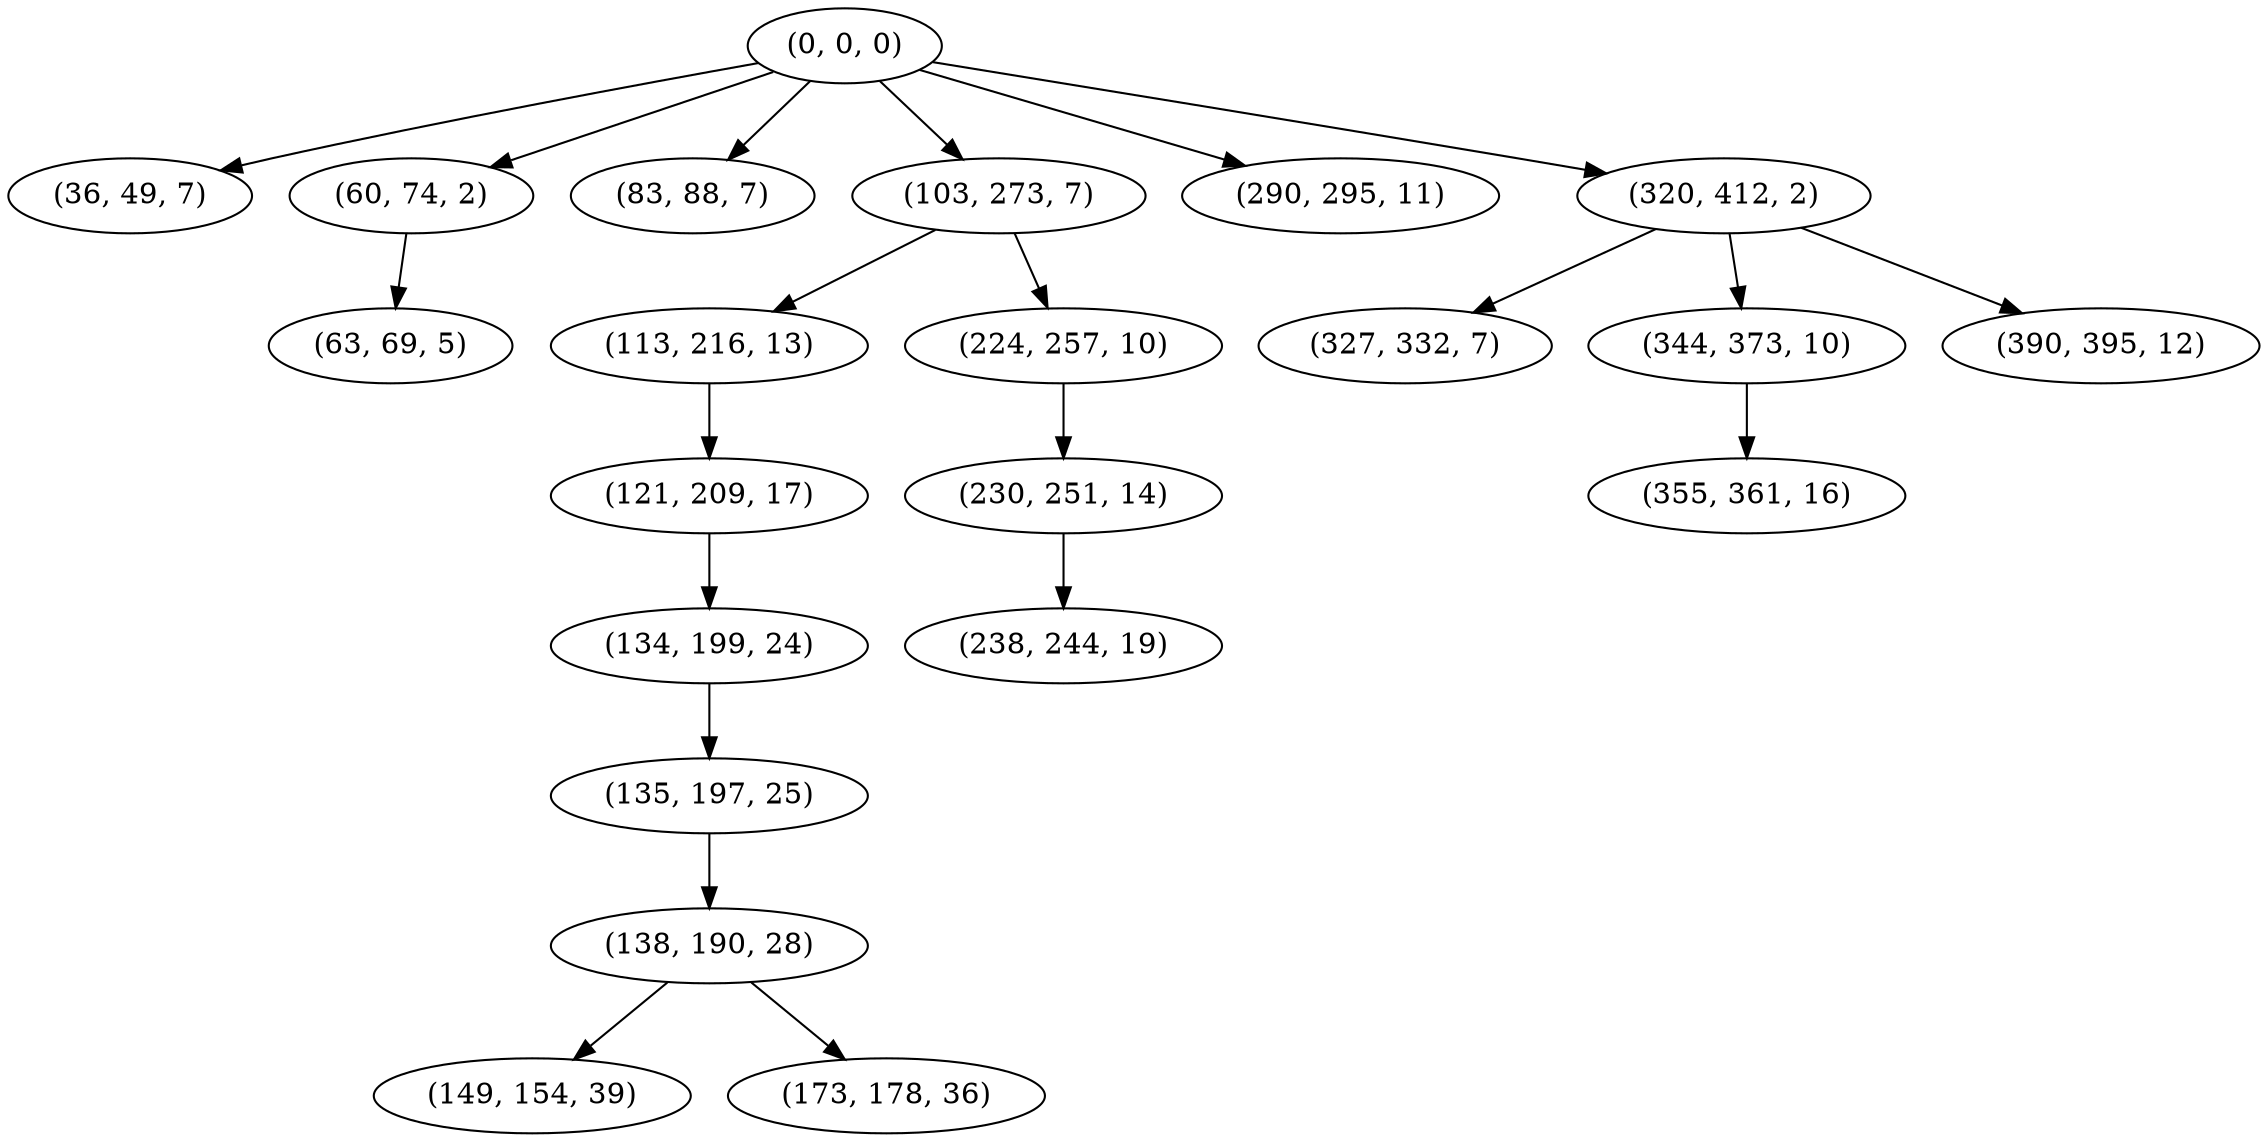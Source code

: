 digraph tree {
    "(0, 0, 0)";
    "(36, 49, 7)";
    "(60, 74, 2)";
    "(63, 69, 5)";
    "(83, 88, 7)";
    "(103, 273, 7)";
    "(113, 216, 13)";
    "(121, 209, 17)";
    "(134, 199, 24)";
    "(135, 197, 25)";
    "(138, 190, 28)";
    "(149, 154, 39)";
    "(173, 178, 36)";
    "(224, 257, 10)";
    "(230, 251, 14)";
    "(238, 244, 19)";
    "(290, 295, 11)";
    "(320, 412, 2)";
    "(327, 332, 7)";
    "(344, 373, 10)";
    "(355, 361, 16)";
    "(390, 395, 12)";
    "(0, 0, 0)" -> "(36, 49, 7)";
    "(0, 0, 0)" -> "(60, 74, 2)";
    "(0, 0, 0)" -> "(83, 88, 7)";
    "(0, 0, 0)" -> "(103, 273, 7)";
    "(0, 0, 0)" -> "(290, 295, 11)";
    "(0, 0, 0)" -> "(320, 412, 2)";
    "(60, 74, 2)" -> "(63, 69, 5)";
    "(103, 273, 7)" -> "(113, 216, 13)";
    "(103, 273, 7)" -> "(224, 257, 10)";
    "(113, 216, 13)" -> "(121, 209, 17)";
    "(121, 209, 17)" -> "(134, 199, 24)";
    "(134, 199, 24)" -> "(135, 197, 25)";
    "(135, 197, 25)" -> "(138, 190, 28)";
    "(138, 190, 28)" -> "(149, 154, 39)";
    "(138, 190, 28)" -> "(173, 178, 36)";
    "(224, 257, 10)" -> "(230, 251, 14)";
    "(230, 251, 14)" -> "(238, 244, 19)";
    "(320, 412, 2)" -> "(327, 332, 7)";
    "(320, 412, 2)" -> "(344, 373, 10)";
    "(320, 412, 2)" -> "(390, 395, 12)";
    "(344, 373, 10)" -> "(355, 361, 16)";
}
